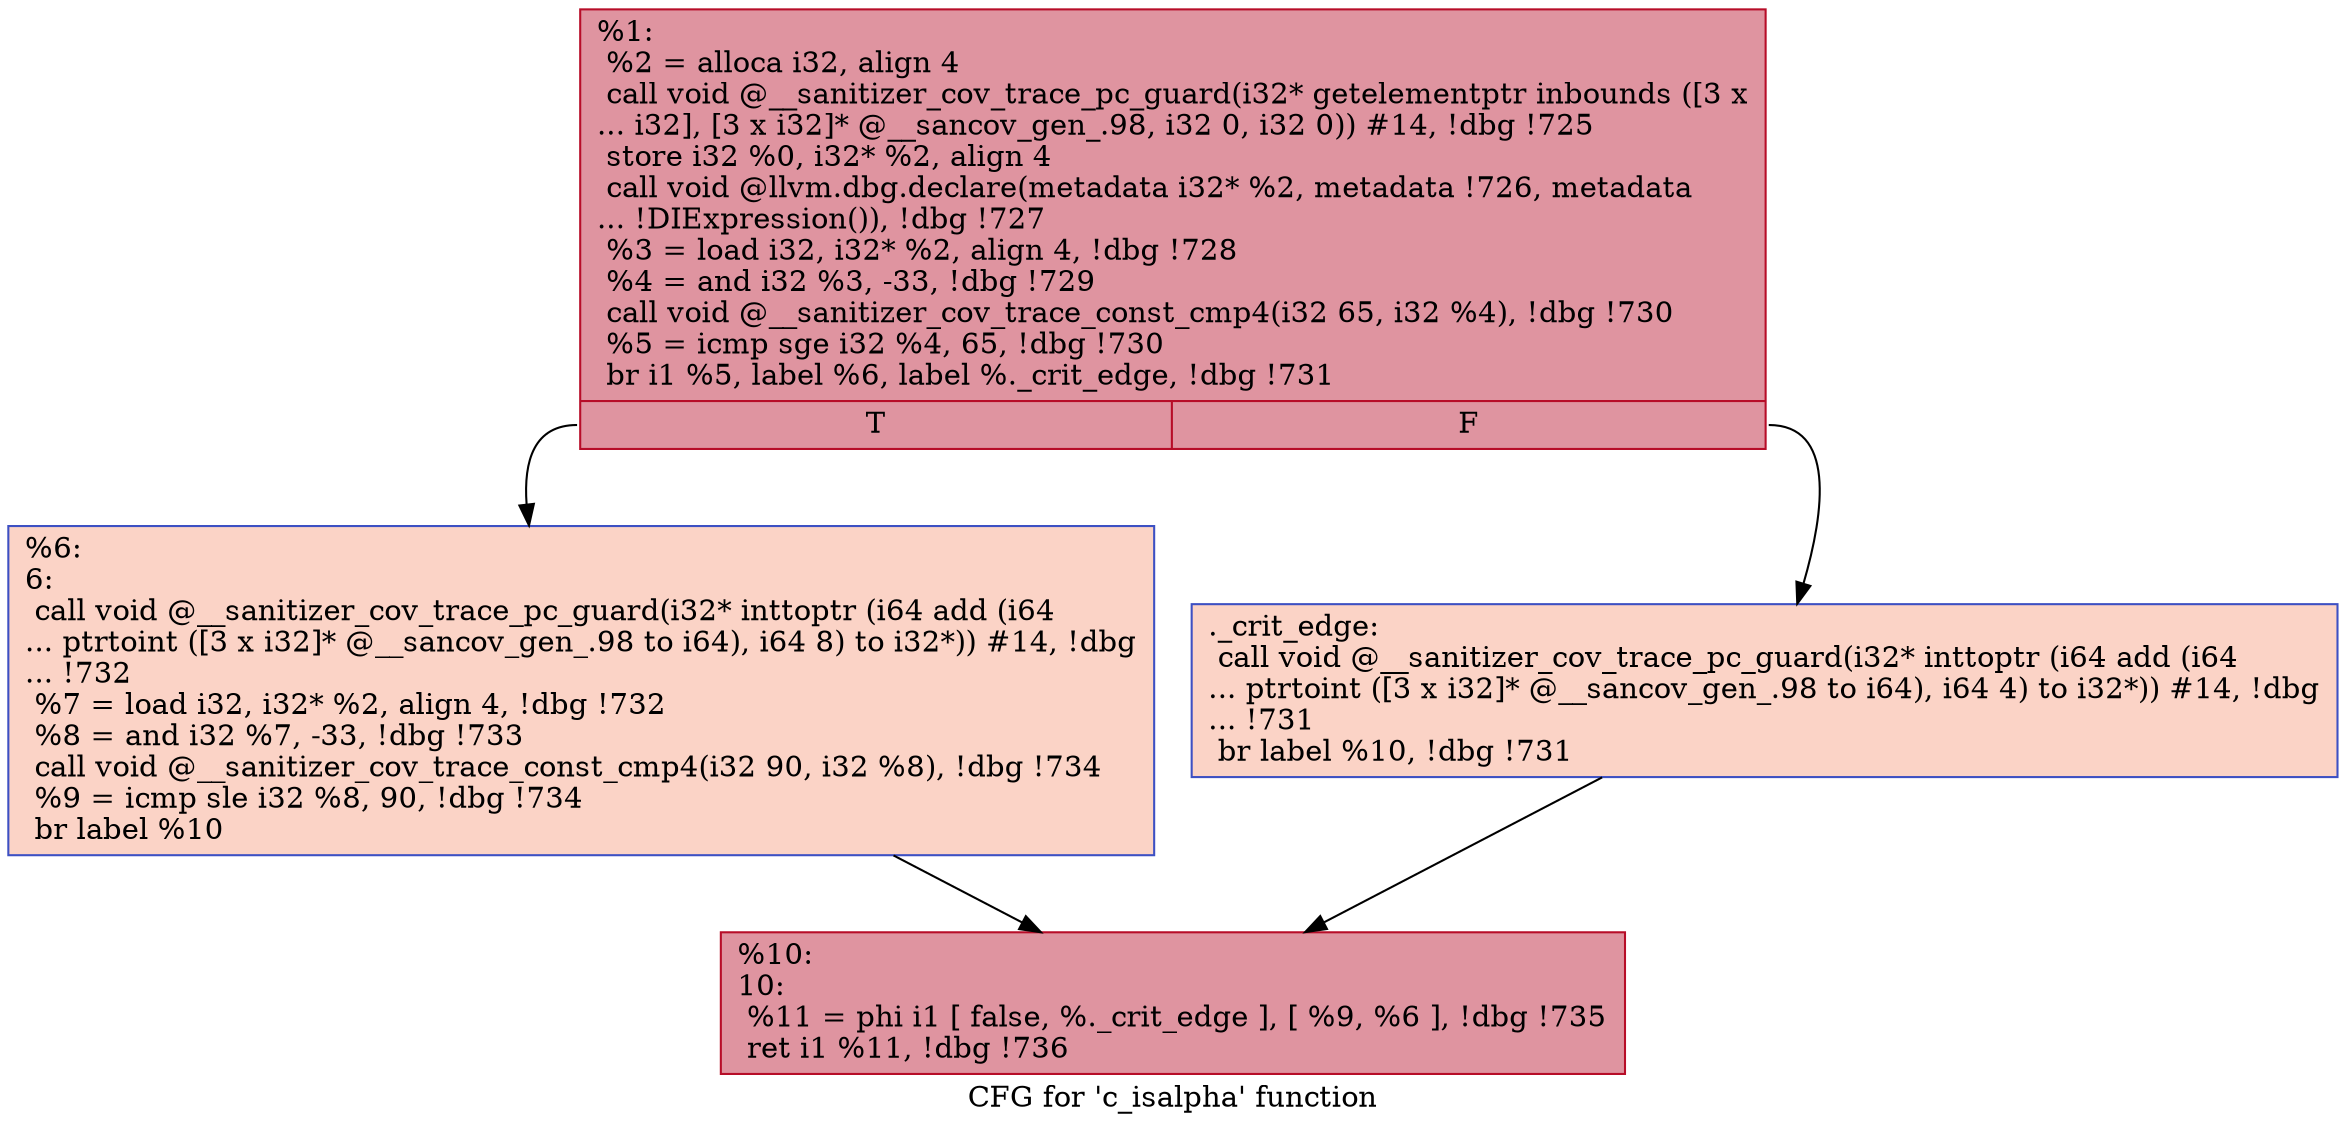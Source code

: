 digraph "CFG for 'c_isalpha' function" {
	label="CFG for 'c_isalpha' function";

	Node0x555ee50ddb60 [shape=record,color="#b70d28ff", style=filled, fillcolor="#b70d2870",label="{%1:\l  %2 = alloca i32, align 4\l  call void @__sanitizer_cov_trace_pc_guard(i32* getelementptr inbounds ([3 x\l... i32], [3 x i32]* @__sancov_gen_.98, i32 0, i32 0)) #14, !dbg !725\l  store i32 %0, i32* %2, align 4\l  call void @llvm.dbg.declare(metadata i32* %2, metadata !726, metadata\l... !DIExpression()), !dbg !727\l  %3 = load i32, i32* %2, align 4, !dbg !728\l  %4 = and i32 %3, -33, !dbg !729\l  call void @__sanitizer_cov_trace_const_cmp4(i32 65, i32 %4), !dbg !730\l  %5 = icmp sge i32 %4, 65, !dbg !730\l  br i1 %5, label %6, label %._crit_edge, !dbg !731\l|{<s0>T|<s1>F}}"];
	Node0x555ee50ddb60:s0 -> Node0x555ee50dde00;
	Node0x555ee50ddb60:s1 -> Node0x555ee50dddb0;
	Node0x555ee50dddb0 [shape=record,color="#3d50c3ff", style=filled, fillcolor="#f59c7d70",label="{._crit_edge:                                      \l  call void @__sanitizer_cov_trace_pc_guard(i32* inttoptr (i64 add (i64\l... ptrtoint ([3 x i32]* @__sancov_gen_.98 to i64), i64 4) to i32*)) #14, !dbg\l... !731\l  br label %10, !dbg !731\l}"];
	Node0x555ee50dddb0 -> Node0x555ee50dde50;
	Node0x555ee50dde00 [shape=record,color="#3d50c3ff", style=filled, fillcolor="#f59c7d70",label="{%6:\l6:                                                \l  call void @__sanitizer_cov_trace_pc_guard(i32* inttoptr (i64 add (i64\l... ptrtoint ([3 x i32]* @__sancov_gen_.98 to i64), i64 8) to i32*)) #14, !dbg\l... !732\l  %7 = load i32, i32* %2, align 4, !dbg !732\l  %8 = and i32 %7, -33, !dbg !733\l  call void @__sanitizer_cov_trace_const_cmp4(i32 90, i32 %8), !dbg !734\l  %9 = icmp sle i32 %8, 90, !dbg !734\l  br label %10\l}"];
	Node0x555ee50dde00 -> Node0x555ee50dde50;
	Node0x555ee50dde50 [shape=record,color="#b70d28ff", style=filled, fillcolor="#b70d2870",label="{%10:\l10:                                               \l  %11 = phi i1 [ false, %._crit_edge ], [ %9, %6 ], !dbg !735\l  ret i1 %11, !dbg !736\l}"];
}
